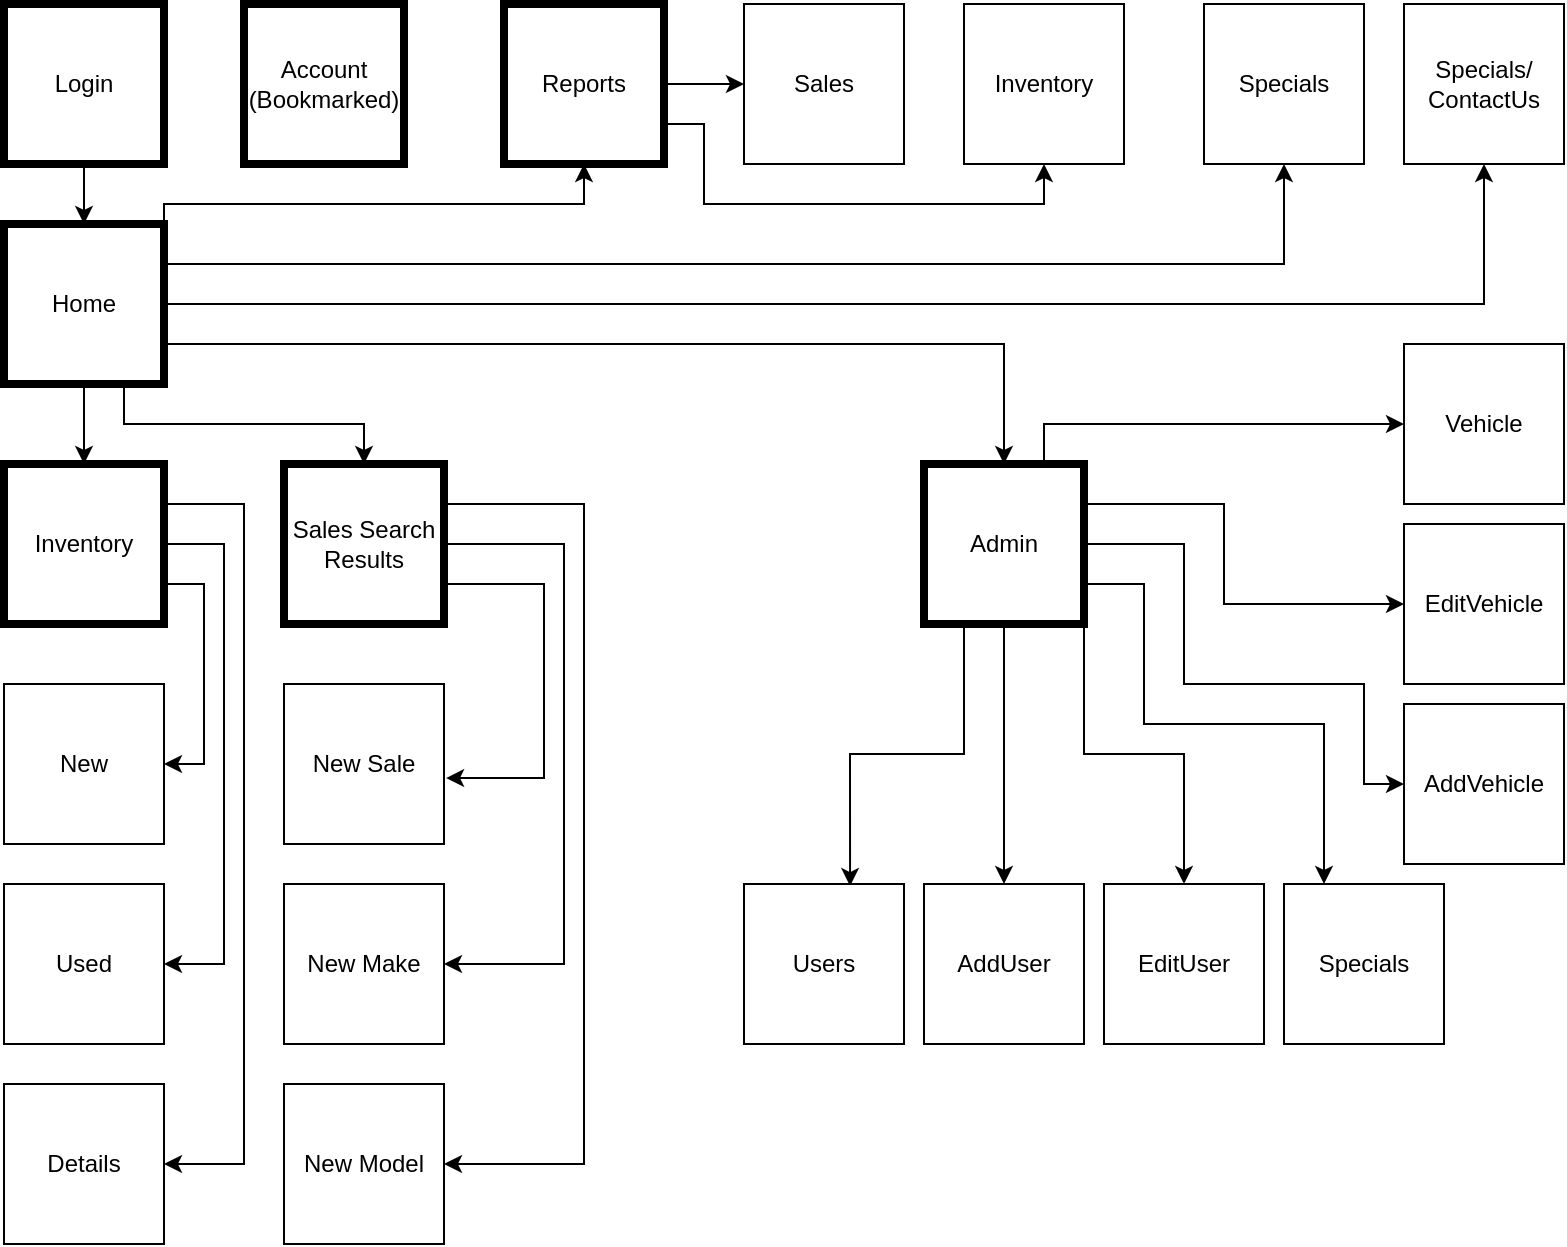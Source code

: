 <mxfile version="17.4.6" type="device"><diagram id="JylBhTEZOOS7wTM1kGmv" name="Page-1"><mxGraphModel dx="1422" dy="762" grid="1" gridSize="10" guides="1" tooltips="1" connect="1" arrows="1" fold="1" page="1" pageScale="1" pageWidth="850" pageHeight="1100" math="0" shadow="0"><root><mxCell id="0"/><mxCell id="1" parent="0"/><mxCell id="BRaO7hCJvsj2hxTt0ytb-8" value="" style="edgeStyle=orthogonalEdgeStyle;rounded=0;orthogonalLoop=1;jettySize=auto;html=1;" edge="1" parent="1" source="BRaO7hCJvsj2hxTt0ytb-1" target="BRaO7hCJvsj2hxTt0ytb-2"><mxGeometry relative="1" as="geometry"/></mxCell><mxCell id="BRaO7hCJvsj2hxTt0ytb-1" value="Login" style="whiteSpace=wrap;html=1;aspect=fixed;strokeWidth=4;" vertex="1" parent="1"><mxGeometry x="30" y="20" width="80" height="80" as="geometry"/></mxCell><mxCell id="BRaO7hCJvsj2hxTt0ytb-15" value="" style="edgeStyle=orthogonalEdgeStyle;rounded=0;orthogonalLoop=1;jettySize=auto;html=1;exitX=1;exitY=0;exitDx=0;exitDy=0;" edge="1" parent="1" source="BRaO7hCJvsj2hxTt0ytb-2" target="BRaO7hCJvsj2hxTt0ytb-7"><mxGeometry relative="1" as="geometry"><Array as="points"><mxPoint x="110" y="120"/><mxPoint x="320" y="120"/></Array></mxGeometry></mxCell><mxCell id="BRaO7hCJvsj2hxTt0ytb-23" value="" style="edgeStyle=orthogonalEdgeStyle;rounded=0;orthogonalLoop=1;jettySize=auto;html=1;" edge="1" parent="1" source="BRaO7hCJvsj2hxTt0ytb-2" target="BRaO7hCJvsj2hxTt0ytb-3"><mxGeometry relative="1" as="geometry"/></mxCell><mxCell id="BRaO7hCJvsj2hxTt0ytb-61" style="edgeStyle=orthogonalEdgeStyle;rounded=0;orthogonalLoop=1;jettySize=auto;html=1;exitX=1;exitY=0.75;exitDx=0;exitDy=0;entryX=0.5;entryY=0;entryDx=0;entryDy=0;" edge="1" parent="1" source="BRaO7hCJvsj2hxTt0ytb-2" target="BRaO7hCJvsj2hxTt0ytb-5"><mxGeometry relative="1" as="geometry"/></mxCell><mxCell id="BRaO7hCJvsj2hxTt0ytb-62" style="edgeStyle=orthogonalEdgeStyle;rounded=0;orthogonalLoop=1;jettySize=auto;html=1;exitX=0.75;exitY=1;exitDx=0;exitDy=0;" edge="1" parent="1" source="BRaO7hCJvsj2hxTt0ytb-2" target="BRaO7hCJvsj2hxTt0ytb-4"><mxGeometry relative="1" as="geometry"/></mxCell><mxCell id="BRaO7hCJvsj2hxTt0ytb-65" style="edgeStyle=orthogonalEdgeStyle;rounded=0;orthogonalLoop=1;jettySize=auto;html=1;exitX=1;exitY=0.5;exitDx=0;exitDy=0;entryX=0.5;entryY=1;entryDx=0;entryDy=0;" edge="1" parent="1" source="BRaO7hCJvsj2hxTt0ytb-2" target="BRaO7hCJvsj2hxTt0ytb-63"><mxGeometry relative="1" as="geometry"/></mxCell><mxCell id="BRaO7hCJvsj2hxTt0ytb-66" style="edgeStyle=orthogonalEdgeStyle;rounded=0;orthogonalLoop=1;jettySize=auto;html=1;exitX=1;exitY=0.25;exitDx=0;exitDy=0;entryX=0.5;entryY=1;entryDx=0;entryDy=0;" edge="1" parent="1" source="BRaO7hCJvsj2hxTt0ytb-2" target="BRaO7hCJvsj2hxTt0ytb-64"><mxGeometry relative="1" as="geometry"/></mxCell><mxCell id="BRaO7hCJvsj2hxTt0ytb-2" value="Home" style="whiteSpace=wrap;html=1;aspect=fixed;strokeWidth=4;" vertex="1" parent="1"><mxGeometry x="30" y="130" width="80" height="80" as="geometry"/></mxCell><mxCell id="BRaO7hCJvsj2hxTt0ytb-52" style="edgeStyle=orthogonalEdgeStyle;rounded=0;orthogonalLoop=1;jettySize=auto;html=1;exitX=1;exitY=0.25;exitDx=0;exitDy=0;entryX=1;entryY=0.5;entryDx=0;entryDy=0;" edge="1" parent="1" source="BRaO7hCJvsj2hxTt0ytb-3" target="BRaO7hCJvsj2hxTt0ytb-16"><mxGeometry relative="1" as="geometry"><Array as="points"><mxPoint x="150" y="270"/><mxPoint x="150" y="600"/></Array></mxGeometry></mxCell><mxCell id="BRaO7hCJvsj2hxTt0ytb-53" style="edgeStyle=orthogonalEdgeStyle;rounded=0;orthogonalLoop=1;jettySize=auto;html=1;exitX=1;exitY=0.5;exitDx=0;exitDy=0;entryX=1;entryY=0.5;entryDx=0;entryDy=0;" edge="1" parent="1" source="BRaO7hCJvsj2hxTt0ytb-3" target="BRaO7hCJvsj2hxTt0ytb-17"><mxGeometry relative="1" as="geometry"><Array as="points"><mxPoint x="140" y="290"/><mxPoint x="140" y="500"/></Array></mxGeometry></mxCell><mxCell id="BRaO7hCJvsj2hxTt0ytb-54" style="edgeStyle=orthogonalEdgeStyle;rounded=0;orthogonalLoop=1;jettySize=auto;html=1;exitX=1;exitY=0.75;exitDx=0;exitDy=0;entryX=1;entryY=0.5;entryDx=0;entryDy=0;" edge="1" parent="1" source="BRaO7hCJvsj2hxTt0ytb-3" target="BRaO7hCJvsj2hxTt0ytb-18"><mxGeometry relative="1" as="geometry"/></mxCell><mxCell id="BRaO7hCJvsj2hxTt0ytb-3" value="Inventory" style="whiteSpace=wrap;html=1;aspect=fixed;strokeWidth=4;" vertex="1" parent="1"><mxGeometry x="30" y="250" width="80" height="80" as="geometry"/></mxCell><mxCell id="BRaO7hCJvsj2hxTt0ytb-55" style="edgeStyle=orthogonalEdgeStyle;rounded=0;orthogonalLoop=1;jettySize=auto;html=1;exitX=1;exitY=0.25;exitDx=0;exitDy=0;entryX=1;entryY=0.5;entryDx=0;entryDy=0;" edge="1" parent="1" source="BRaO7hCJvsj2hxTt0ytb-4" target="BRaO7hCJvsj2hxTt0ytb-22"><mxGeometry relative="1" as="geometry"><Array as="points"><mxPoint x="320" y="270"/><mxPoint x="320" y="600"/></Array></mxGeometry></mxCell><mxCell id="BRaO7hCJvsj2hxTt0ytb-56" style="edgeStyle=orthogonalEdgeStyle;rounded=0;orthogonalLoop=1;jettySize=auto;html=1;exitX=1;exitY=0.5;exitDx=0;exitDy=0;entryX=1;entryY=0.5;entryDx=0;entryDy=0;" edge="1" parent="1" source="BRaO7hCJvsj2hxTt0ytb-4" target="BRaO7hCJvsj2hxTt0ytb-19"><mxGeometry relative="1" as="geometry"><Array as="points"><mxPoint x="310" y="290"/><mxPoint x="310" y="500"/></Array></mxGeometry></mxCell><mxCell id="BRaO7hCJvsj2hxTt0ytb-57" style="edgeStyle=orthogonalEdgeStyle;rounded=0;orthogonalLoop=1;jettySize=auto;html=1;exitX=1;exitY=0.75;exitDx=0;exitDy=0;entryX=1.013;entryY=0.588;entryDx=0;entryDy=0;entryPerimeter=0;" edge="1" parent="1" source="BRaO7hCJvsj2hxTt0ytb-4" target="BRaO7hCJvsj2hxTt0ytb-21"><mxGeometry relative="1" as="geometry"><Array as="points"><mxPoint x="300" y="310"/><mxPoint x="300" y="407"/></Array></mxGeometry></mxCell><mxCell id="BRaO7hCJvsj2hxTt0ytb-4" value="Sales Search&lt;br&gt;Results" style="whiteSpace=wrap;html=1;aspect=fixed;strokeWidth=4;" vertex="1" parent="1"><mxGeometry x="170" y="250" width="80" height="80" as="geometry"/></mxCell><mxCell id="BRaO7hCJvsj2hxTt0ytb-43" style="edgeStyle=orthogonalEdgeStyle;rounded=0;orthogonalLoop=1;jettySize=auto;html=1;exitX=1;exitY=1;exitDx=0;exitDy=0;" edge="1" parent="1" source="BRaO7hCJvsj2hxTt0ytb-5" target="BRaO7hCJvsj2hxTt0ytb-32"><mxGeometry relative="1" as="geometry"/></mxCell><mxCell id="BRaO7hCJvsj2hxTt0ytb-45" style="edgeStyle=orthogonalEdgeStyle;rounded=0;orthogonalLoop=1;jettySize=auto;html=1;exitX=0.25;exitY=1;exitDx=0;exitDy=0;entryX=0.663;entryY=0.013;entryDx=0;entryDy=0;entryPerimeter=0;" edge="1" parent="1" source="BRaO7hCJvsj2hxTt0ytb-5" target="BRaO7hCJvsj2hxTt0ytb-27"><mxGeometry relative="1" as="geometry"/></mxCell><mxCell id="BRaO7hCJvsj2hxTt0ytb-47" style="edgeStyle=orthogonalEdgeStyle;rounded=0;orthogonalLoop=1;jettySize=auto;html=1;exitX=0.5;exitY=1;exitDx=0;exitDy=0;entryX=0.5;entryY=0;entryDx=0;entryDy=0;" edge="1" parent="1" source="BRaO7hCJvsj2hxTt0ytb-5" target="BRaO7hCJvsj2hxTt0ytb-29"><mxGeometry relative="1" as="geometry"/></mxCell><mxCell id="BRaO7hCJvsj2hxTt0ytb-48" style="edgeStyle=orthogonalEdgeStyle;rounded=0;orthogonalLoop=1;jettySize=auto;html=1;exitX=1;exitY=0.75;exitDx=0;exitDy=0;entryX=0.25;entryY=0;entryDx=0;entryDy=0;" edge="1" parent="1" source="BRaO7hCJvsj2hxTt0ytb-5" target="BRaO7hCJvsj2hxTt0ytb-28"><mxGeometry relative="1" as="geometry"><Array as="points"><mxPoint x="600" y="310"/><mxPoint x="600" y="380"/><mxPoint x="690" y="380"/></Array></mxGeometry></mxCell><mxCell id="BRaO7hCJvsj2hxTt0ytb-50" style="edgeStyle=orthogonalEdgeStyle;rounded=0;orthogonalLoop=1;jettySize=auto;html=1;exitX=1;exitY=0.25;exitDx=0;exitDy=0;" edge="1" parent="1" source="BRaO7hCJvsj2hxTt0ytb-5" target="BRaO7hCJvsj2hxTt0ytb-30"><mxGeometry relative="1" as="geometry"><Array as="points"><mxPoint x="640" y="270"/><mxPoint x="640" y="320"/></Array></mxGeometry></mxCell><mxCell id="BRaO7hCJvsj2hxTt0ytb-51" style="edgeStyle=orthogonalEdgeStyle;rounded=0;orthogonalLoop=1;jettySize=auto;html=1;exitX=0.75;exitY=0;exitDx=0;exitDy=0;entryX=0;entryY=0.5;entryDx=0;entryDy=0;" edge="1" parent="1" source="BRaO7hCJvsj2hxTt0ytb-5" target="BRaO7hCJvsj2hxTt0ytb-33"><mxGeometry relative="1" as="geometry"/></mxCell><mxCell id="BRaO7hCJvsj2hxTt0ytb-5" value="Admin" style="whiteSpace=wrap;html=1;aspect=fixed;strokeWidth=4;" vertex="1" parent="1"><mxGeometry x="490" y="250" width="80" height="80" as="geometry"/></mxCell><mxCell id="BRaO7hCJvsj2hxTt0ytb-6" value="Account&lt;br&gt;(Bookmarked)" style="whiteSpace=wrap;html=1;aspect=fixed;strokeWidth=4;" vertex="1" parent="1"><mxGeometry x="150" y="20" width="80" height="80" as="geometry"/></mxCell><mxCell id="BRaO7hCJvsj2hxTt0ytb-59" style="edgeStyle=orthogonalEdgeStyle;rounded=0;orthogonalLoop=1;jettySize=auto;html=1;exitX=1;exitY=0.5;exitDx=0;exitDy=0;entryX=0;entryY=0.5;entryDx=0;entryDy=0;" edge="1" parent="1" source="BRaO7hCJvsj2hxTt0ytb-7" target="BRaO7hCJvsj2hxTt0ytb-25"><mxGeometry relative="1" as="geometry"/></mxCell><mxCell id="BRaO7hCJvsj2hxTt0ytb-60" style="edgeStyle=orthogonalEdgeStyle;rounded=0;orthogonalLoop=1;jettySize=auto;html=1;exitX=1;exitY=0.75;exitDx=0;exitDy=0;entryX=0.5;entryY=1;entryDx=0;entryDy=0;" edge="1" parent="1" source="BRaO7hCJvsj2hxTt0ytb-7" target="BRaO7hCJvsj2hxTt0ytb-24"><mxGeometry relative="1" as="geometry"><mxPoint x="550" y="110" as="targetPoint"/><Array as="points"><mxPoint x="380" y="80"/><mxPoint x="380" y="120"/><mxPoint x="550" y="120"/></Array></mxGeometry></mxCell><mxCell id="BRaO7hCJvsj2hxTt0ytb-7" value="Reports" style="whiteSpace=wrap;html=1;aspect=fixed;strokeWidth=4;" vertex="1" parent="1"><mxGeometry x="280" y="20" width="80" height="80" as="geometry"/></mxCell><mxCell id="BRaO7hCJvsj2hxTt0ytb-16" value="Details" style="whiteSpace=wrap;html=1;aspect=fixed;" vertex="1" parent="1"><mxGeometry x="30" y="560" width="80" height="80" as="geometry"/></mxCell><mxCell id="BRaO7hCJvsj2hxTt0ytb-17" value="Used" style="whiteSpace=wrap;html=1;aspect=fixed;" vertex="1" parent="1"><mxGeometry x="30" y="460" width="80" height="80" as="geometry"/></mxCell><mxCell id="BRaO7hCJvsj2hxTt0ytb-18" value="New" style="whiteSpace=wrap;html=1;aspect=fixed;" vertex="1" parent="1"><mxGeometry x="30" y="360" width="80" height="80" as="geometry"/></mxCell><mxCell id="BRaO7hCJvsj2hxTt0ytb-19" value="New Make" style="whiteSpace=wrap;html=1;aspect=fixed;" vertex="1" parent="1"><mxGeometry x="170" y="460" width="80" height="80" as="geometry"/></mxCell><mxCell id="BRaO7hCJvsj2hxTt0ytb-21" value="New Sale" style="whiteSpace=wrap;html=1;aspect=fixed;" vertex="1" parent="1"><mxGeometry x="170" y="360" width="80" height="80" as="geometry"/></mxCell><mxCell id="BRaO7hCJvsj2hxTt0ytb-22" value="New Model" style="whiteSpace=wrap;html=1;aspect=fixed;" vertex="1" parent="1"><mxGeometry x="170" y="560" width="80" height="80" as="geometry"/></mxCell><mxCell id="BRaO7hCJvsj2hxTt0ytb-24" value="Inventory" style="whiteSpace=wrap;html=1;aspect=fixed;" vertex="1" parent="1"><mxGeometry x="510" y="20" width="80" height="80" as="geometry"/></mxCell><mxCell id="BRaO7hCJvsj2hxTt0ytb-25" value="Sales" style="whiteSpace=wrap;html=1;aspect=fixed;" vertex="1" parent="1"><mxGeometry x="400" y="20" width="80" height="80" as="geometry"/></mxCell><mxCell id="BRaO7hCJvsj2hxTt0ytb-27" value="Users" style="whiteSpace=wrap;html=1;aspect=fixed;" vertex="1" parent="1"><mxGeometry x="400" y="460" width="80" height="80" as="geometry"/></mxCell><mxCell id="BRaO7hCJvsj2hxTt0ytb-28" value="Specials" style="whiteSpace=wrap;html=1;aspect=fixed;" vertex="1" parent="1"><mxGeometry x="670" y="460" width="80" height="80" as="geometry"/></mxCell><mxCell id="BRaO7hCJvsj2hxTt0ytb-29" value="AddUser" style="whiteSpace=wrap;html=1;aspect=fixed;" vertex="1" parent="1"><mxGeometry x="490" y="460" width="80" height="80" as="geometry"/></mxCell><mxCell id="BRaO7hCJvsj2hxTt0ytb-30" value="EditVehicle" style="whiteSpace=wrap;html=1;aspect=fixed;" vertex="1" parent="1"><mxGeometry x="730" y="280" width="80" height="80" as="geometry"/></mxCell><mxCell id="BRaO7hCJvsj2hxTt0ytb-49" style="edgeStyle=orthogonalEdgeStyle;rounded=0;orthogonalLoop=1;jettySize=auto;html=1;exitX=1;exitY=0.5;exitDx=0;exitDy=0;entryX=0;entryY=0.5;entryDx=0;entryDy=0;" edge="1" parent="1" source="BRaO7hCJvsj2hxTt0ytb-5" target="BRaO7hCJvsj2hxTt0ytb-31"><mxGeometry relative="1" as="geometry"><Array as="points"><mxPoint x="620" y="290"/><mxPoint x="620" y="360"/><mxPoint x="710" y="360"/><mxPoint x="710" y="410"/></Array></mxGeometry></mxCell><mxCell id="BRaO7hCJvsj2hxTt0ytb-31" value="AddVehicle" style="whiteSpace=wrap;html=1;aspect=fixed;" vertex="1" parent="1"><mxGeometry x="730" y="370" width="80" height="80" as="geometry"/></mxCell><mxCell id="BRaO7hCJvsj2hxTt0ytb-32" value="EditUser" style="whiteSpace=wrap;html=1;aspect=fixed;" vertex="1" parent="1"><mxGeometry x="580" y="460" width="80" height="80" as="geometry"/></mxCell><mxCell id="BRaO7hCJvsj2hxTt0ytb-33" value="Vehicle" style="whiteSpace=wrap;html=1;aspect=fixed;" vertex="1" parent="1"><mxGeometry x="730" y="190" width="80" height="80" as="geometry"/></mxCell><mxCell id="BRaO7hCJvsj2hxTt0ytb-63" value="Specials/&lt;br&gt;ContactUs" style="whiteSpace=wrap;html=1;aspect=fixed;strokeWidth=1;" vertex="1" parent="1"><mxGeometry x="730" y="20" width="80" height="80" as="geometry"/></mxCell><mxCell id="BRaO7hCJvsj2hxTt0ytb-64" value="Specials" style="whiteSpace=wrap;html=1;aspect=fixed;strokeWidth=1;" vertex="1" parent="1"><mxGeometry x="630" y="20" width="80" height="80" as="geometry"/></mxCell></root></mxGraphModel></diagram></mxfile>